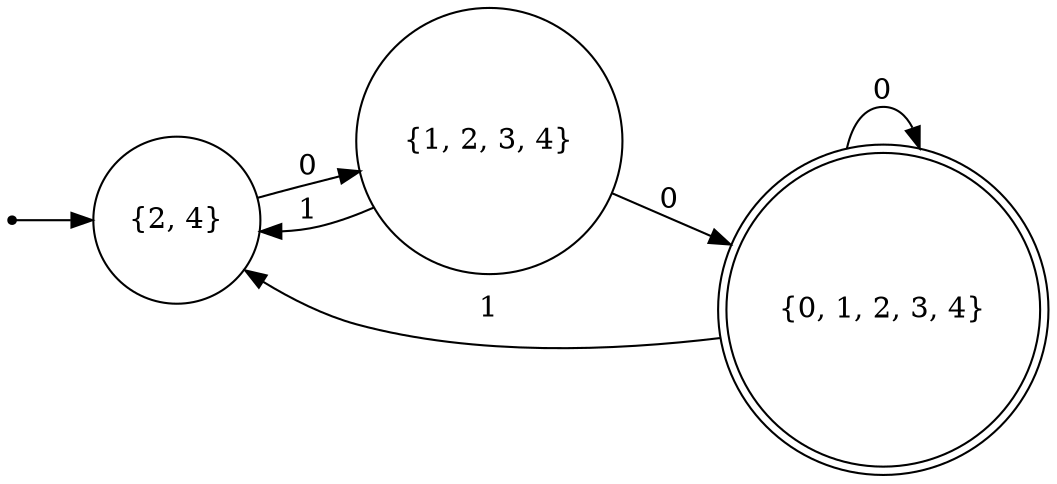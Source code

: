digraph finite_state_machine {
rankdir=LR;
size="30,20";
node [shape = point]; dummy
node [shape = circle]; "{2, 4}";
dummy -> "{2, 4}"
node [shape = circle]; "{1, 2, 3, 4}";
node [shape = doublecircle]; "{0, 1, 2, 3, 4}";"{2, 4}" -> "{1, 2, 3, 4}" [label = "0"];
 "{1, 2, 3, 4}" -> "{0, 1, 2, 3, 4}" [label = "0"];
 "{1, 2, 3, 4}" -> "{2, 4}" [label = "1"];
 "{0, 1, 2, 3, 4}" -> "{0, 1, 2, 3, 4}" [label = "0"];
 "{0, 1, 2, 3, 4}" -> "{2, 4}" [label = "1"];
 }
